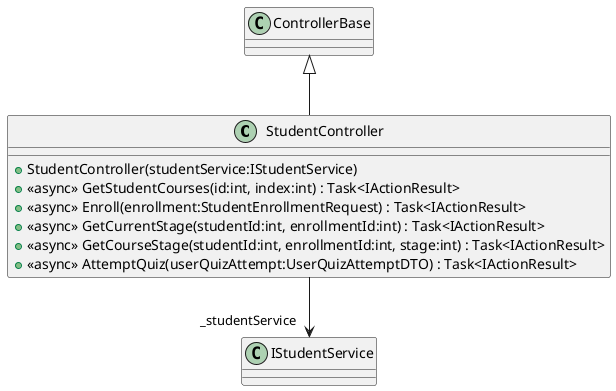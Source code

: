 @startuml
class StudentController {
    + StudentController(studentService:IStudentService)
    + <<async>> GetStudentCourses(id:int, index:int) : Task<IActionResult>
    + <<async>> Enroll(enrollment:StudentEnrollmentRequest) : Task<IActionResult>
    + <<async>> GetCurrentStage(studentId:int, enrollmentId:int) : Task<IActionResult>
    + <<async>> GetCourseStage(studentId:int, enrollmentId:int, stage:int) : Task<IActionResult>
    + <<async>> AttemptQuiz(userQuizAttempt:UserQuizAttemptDTO) : Task<IActionResult>
}
ControllerBase <|-- StudentController
StudentController --> "_studentService" IStudentService
@enduml
